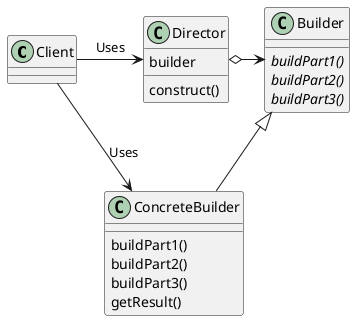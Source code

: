 @startuml

class Client
class Director {
    builder
    construct()
}
class Builder {
    {abstract}buildPart1()
    {abstract}buildPart2()
    {abstract}buildPart3()
}
class ConcreteBuilder {
    buildPart1()
    buildPart2()
    buildPart3()
    getResult()
}

Client -r-> Director: Uses
Client --> ConcreteBuilder: Uses
Director o-r-> Builder
ConcreteBuilder -u-|> Builder



@enduml